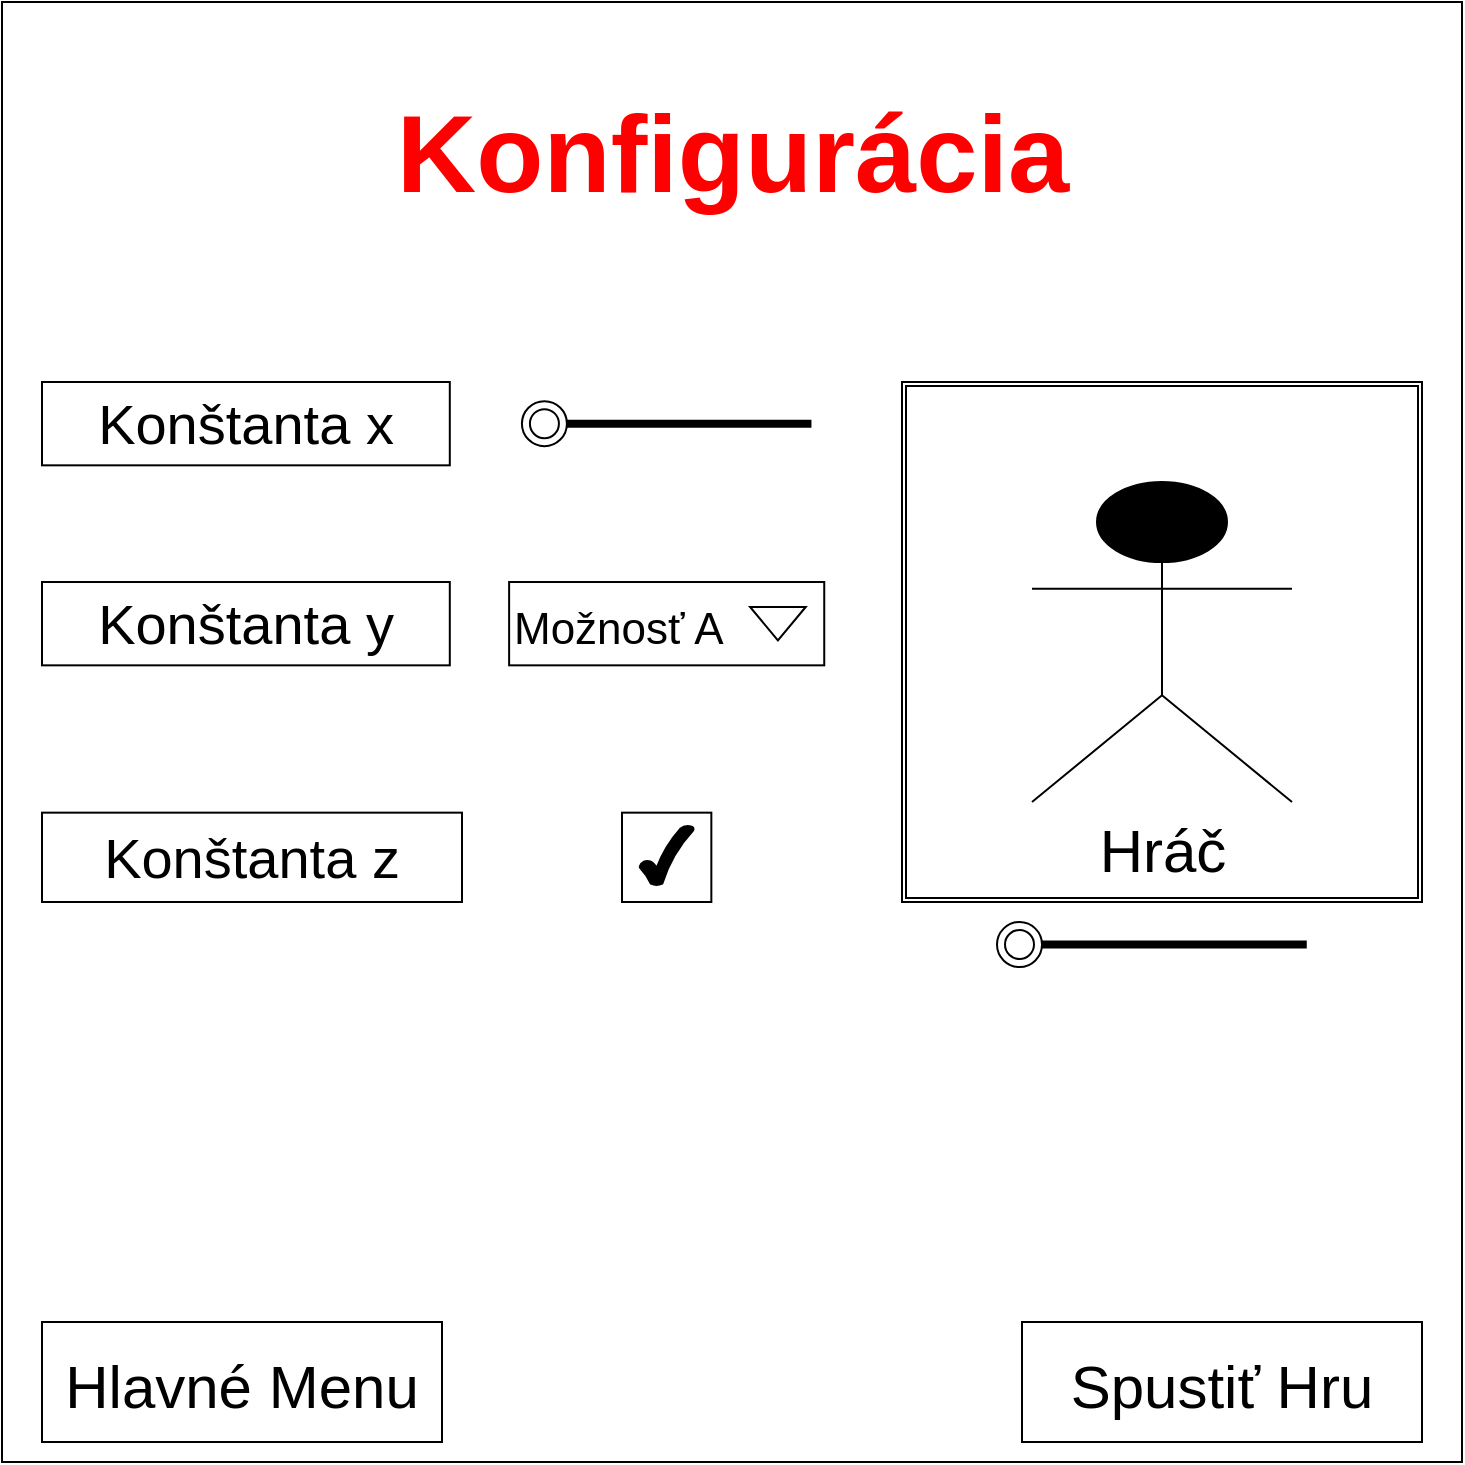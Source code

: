 <mxfile version="18.0.3" type="github">
  <diagram id="Pp4UJ4THsJMwEIlvclbV" name="Page-1">
    <mxGraphModel dx="1550" dy="809" grid="1" gridSize="10" guides="1" tooltips="1" connect="1" arrows="1" fold="1" page="1" pageScale="1" pageWidth="1169" pageHeight="827" math="0" shadow="0">
      <root>
        <mxCell id="0" />
        <mxCell id="1" parent="0" />
        <mxCell id="Xwr9oSPE_BPrt6rsoKPA-1" value="" style="whiteSpace=wrap;html=1;aspect=fixed;" parent="1" vertex="1">
          <mxGeometry x="190" y="50" width="730" height="730" as="geometry" />
        </mxCell>
        <mxCell id="Xwr9oSPE_BPrt6rsoKPA-21" value="&lt;font style=&quot;font-size: 30px;&quot;&gt;Hlavné Menu&lt;/font&gt;" style="rounded=0;whiteSpace=wrap;html=1;fontSize=36;" parent="1" vertex="1">
          <mxGeometry x="210" y="710" width="200" height="60" as="geometry" />
        </mxCell>
        <mxCell id="Xwr9oSPE_BPrt6rsoKPA-24" value="&lt;font style=&quot;font-size: 55px;&quot; color=&quot;#ff0000&quot;&gt;Konfigurácia&lt;/font&gt;" style="text;strokeColor=none;fillColor=none;html=1;fontSize=70;fontStyle=1;verticalAlign=middle;align=center;fontColor=#33FF33;" parent="1" vertex="1">
          <mxGeometry x="390" y="80" width="330" height="80" as="geometry" />
        </mxCell>
        <mxCell id="p974ipH_m4cJ8BEOd314-7" value="&lt;font style=&quot;font-size: 30px;&quot;&gt;Spustiť Hru&lt;/font&gt;" style="rounded=0;whiteSpace=wrap;html=1;fontSize=36;" parent="1" vertex="1">
          <mxGeometry x="700" y="710" width="200" height="60" as="geometry" />
        </mxCell>
        <mxCell id="p974ipH_m4cJ8BEOd314-2" value="" style="line;strokeWidth=4;html=1;perimeter=backbonePerimeter;points=[];outlineConnect=0;fontSize=28;" parent="1" vertex="1">
          <mxGeometry x="449.957" y="256.667" width="144.762" height="8.333" as="geometry" />
        </mxCell>
        <mxCell id="Xwr9oSPE_BPrt6rsoKPA-2" value="Konštanta x" style="rounded=0;whiteSpace=wrap;html=1;fontSize=28;" parent="1" vertex="1">
          <mxGeometry x="210" y="240" width="203.902" height="41.667" as="geometry" />
        </mxCell>
        <mxCell id="p974ipH_m4cJ8BEOd314-3" value="" style="ellipse;shape=doubleEllipse;whiteSpace=wrap;html=1;aspect=fixed;fontSize=28;" parent="1" vertex="1">
          <mxGeometry x="449.959" y="249.583" width="22.5" height="22.5" as="geometry" />
        </mxCell>
        <mxCell id="p974ipH_m4cJ8BEOd314-4" value="Konštanta y" style="rounded=0;whiteSpace=wrap;html=1;fontSize=28;" parent="1" vertex="1">
          <mxGeometry x="210" y="340.003" width="203.902" height="41.667" as="geometry" />
        </mxCell>
        <mxCell id="p974ipH_m4cJ8BEOd314-5" value="&lt;font style=&quot;font-size: 22px;&quot;&gt;Možnosť A&lt;/font&gt;" style="html=1;whiteSpace=wrap;container=1;recursiveResize=0;collapsible=0;fontSize=28;align=left;" parent="1" vertex="1">
          <mxGeometry x="443.559" y="340.003" width="157.561" height="41.667" as="geometry" />
        </mxCell>
        <mxCell id="p974ipH_m4cJ8BEOd314-6" value="" style="triangle;html=1;whiteSpace=wrap;fontSize=28;direction=south;" parent="p974ipH_m4cJ8BEOd314-5" vertex="1">
          <mxGeometry x="120.488" y="12.5" width="27.805" height="16.667" as="geometry" />
        </mxCell>
        <mxCell id="p974ipH_m4cJ8BEOd314-11" value="Konštanta z" style="rounded=0;whiteSpace=wrap;html=1;fontSize=28;" parent="1" vertex="1">
          <mxGeometry x="210" y="455.33" width="210" height="44.67" as="geometry" />
        </mxCell>
        <mxCell id="p974ipH_m4cJ8BEOd314-13" value="" style="whiteSpace=wrap;html=1;aspect=fixed;fontSize=30;" parent="1" vertex="1">
          <mxGeometry x="500" y="455.33" width="44.67" height="44.67" as="geometry" />
        </mxCell>
        <mxCell id="p974ipH_m4cJ8BEOd314-12" value="" style="verticalLabelPosition=bottom;verticalAlign=top;html=1;shape=mxgraph.basic.tick;fontSize=30;fillColor=#000000;" parent="1" vertex="1">
          <mxGeometry x="508.84" y="461.67" width="27" height="30" as="geometry" />
        </mxCell>
        <mxCell id="p974ipH_m4cJ8BEOd314-15" value="" style="shape=ext;double=1;whiteSpace=wrap;html=1;aspect=fixed;fontSize=30;fillColor=#FFFFFF;" parent="1" vertex="1">
          <mxGeometry x="640" y="240" width="260" height="260" as="geometry" />
        </mxCell>
        <mxCell id="p974ipH_m4cJ8BEOd314-18" value="" style="line;strokeWidth=4;html=1;perimeter=backbonePerimeter;points=[];outlineConnect=0;fontSize=28;" parent="1" vertex="1">
          <mxGeometry x="697.617" y="517.087" width="144.762" height="8.333" as="geometry" />
        </mxCell>
        <mxCell id="p974ipH_m4cJ8BEOd314-19" value="" style="ellipse;shape=doubleEllipse;whiteSpace=wrap;html=1;aspect=fixed;fontSize=28;" parent="1" vertex="1">
          <mxGeometry x="687.499" y="510.003" width="22.5" height="22.5" as="geometry" />
        </mxCell>
        <mxCell id="p974ipH_m4cJ8BEOd314-20" value="Hráč" style="shape=umlActor;verticalLabelPosition=bottom;verticalAlign=top;html=1;fontSize=30;fillColor=#000000;" parent="1" vertex="1">
          <mxGeometry x="705" y="290" width="130" height="160" as="geometry" />
        </mxCell>
      </root>
    </mxGraphModel>
  </diagram>
</mxfile>
